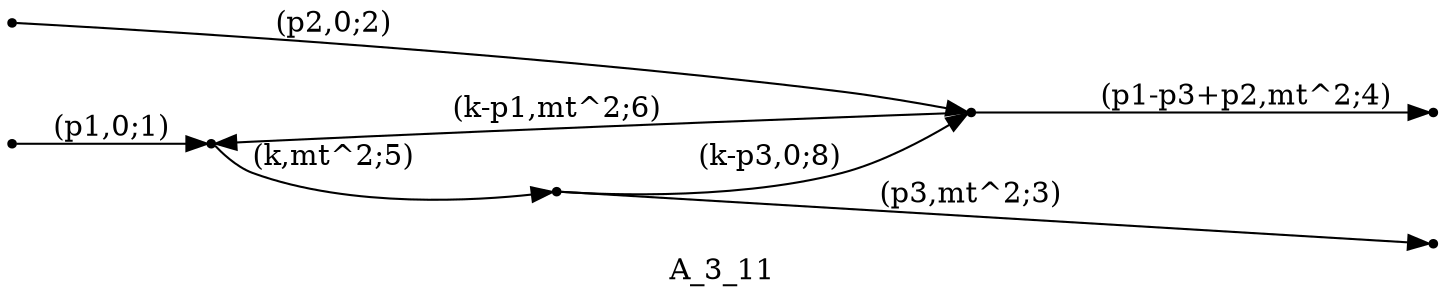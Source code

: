 digraph A_3_11 {
  label="A_3_11";
  rankdir="LR";
  subgraph edges {
    -1 -> 2 [label="(p1,0;1)"];
    -2 -> 3 [label="(p2,0;2)"];
    1 -> -3 [label="(p3,mt^2;3)"];
    3 -> -4 [label="(p1-p3+p2,mt^2;4)"];
    2 -> 1 [label="(k,mt^2;5)"];
    3 -> 2 [label="(k-p1,mt^2;6)"];
    1 -> 3 [label="(k-p3,0;8)"];
  }
  subgraph incoming { rank="source"; -1; -2; }
  subgraph outgoing { rank="sink"; -3; -4; }
-4 [shape=point];
-3 [shape=point];
-2 [shape=point];
-1 [shape=point];
1 [shape=point];
2 [shape=point];
3 [shape=point];
}


